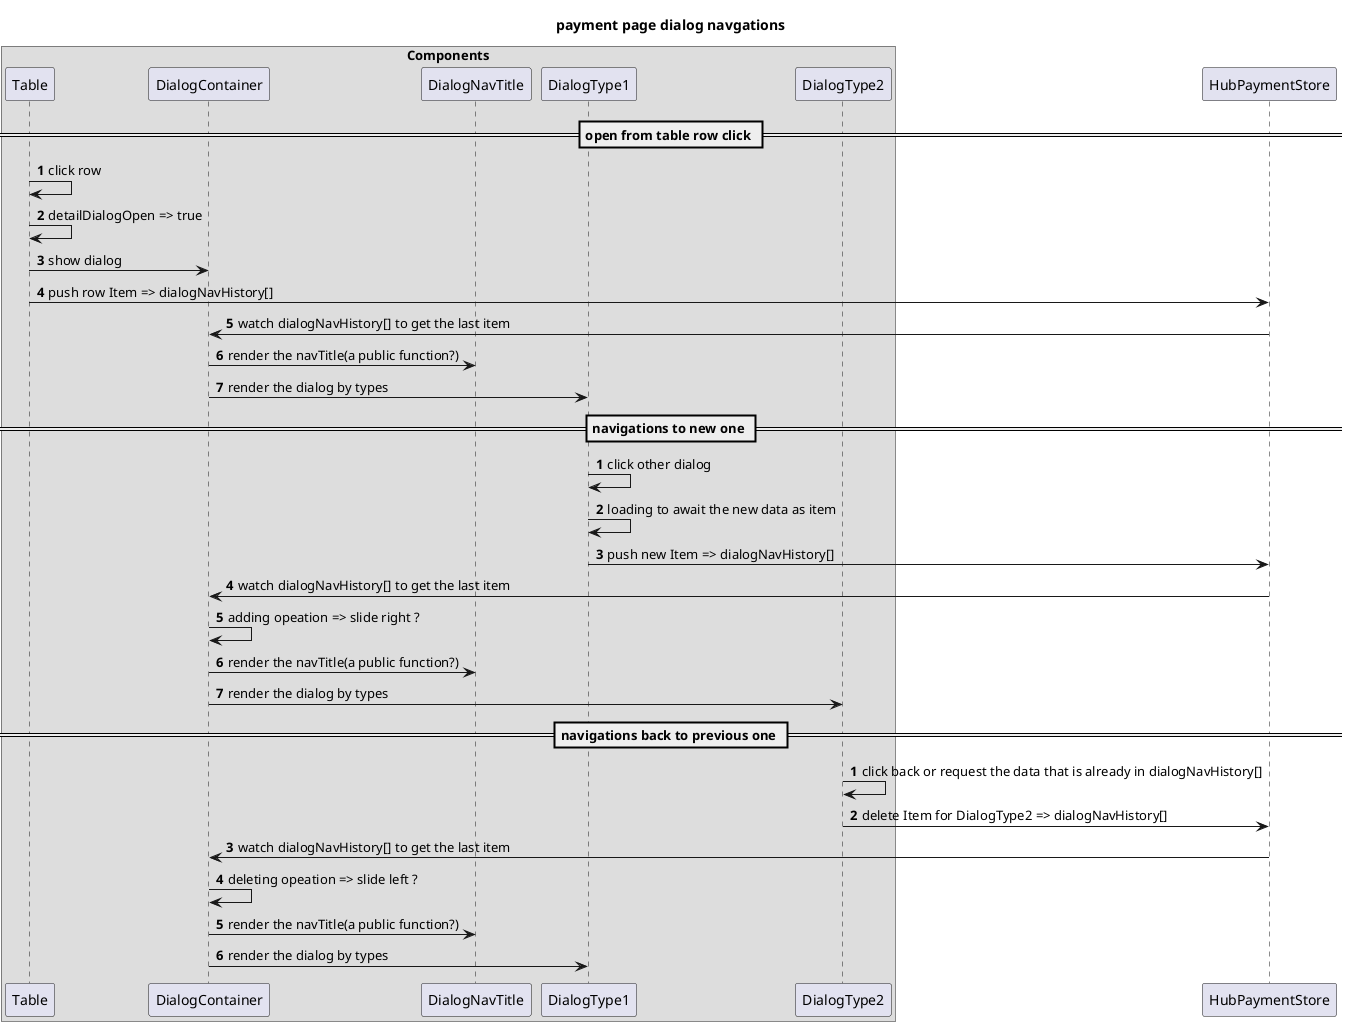 @startuml
title "payment page dialog navgations"

box Components
participant Table
participant DialogContainer
participant DialogNavTitle
participant DialogType1
participant DialogType2
end box

participant HubPaymentStore

== open from table row click ==
autonumber
Table -> Table: click row
Table -> Table: detailDialogOpen => true
Table -> DialogContainer: show dialog
Table -> HubPaymentStore: push row Item => dialogNavHistory[]
DialogContainer <- HubPaymentStore: watch dialogNavHistory[] to get the last item
DialogContainer -> DialogNavTitle: render the navTitle(a public function?)
DialogContainer -> DialogType1: render the dialog by types
autonumber stop

== navigations to new one ==
autonumber
DialogType1 -> DialogType1: click other dialog
DialogType1 -> DialogType1: loading to await the new data as item
DialogType1 -> HubPaymentStore: push new Item => dialogNavHistory[]
DialogContainer <- HubPaymentStore: watch dialogNavHistory[] to get the last item
DialogContainer -> DialogContainer: adding opeation => slide right ?
DialogContainer -> DialogNavTitle: render the navTitle(a public function?)
DialogContainer -> DialogType2: render the dialog by types

== navigations back to previous one ==
autonumber
DialogType2 -> DialogType2: click back or request the data that is already in dialogNavHistory[]
DialogType2 -> HubPaymentStore: delete Item for DialogType2 => dialogNavHistory[]
DialogContainer <- HubPaymentStore: watch dialogNavHistory[] to get the last item
DialogContainer -> DialogContainer: deleting opeation => slide left ?
DialogContainer -> DialogNavTitle: render the navTitle(a public function?)
DialogContainer -> DialogType1: render the dialog by types
@enduml